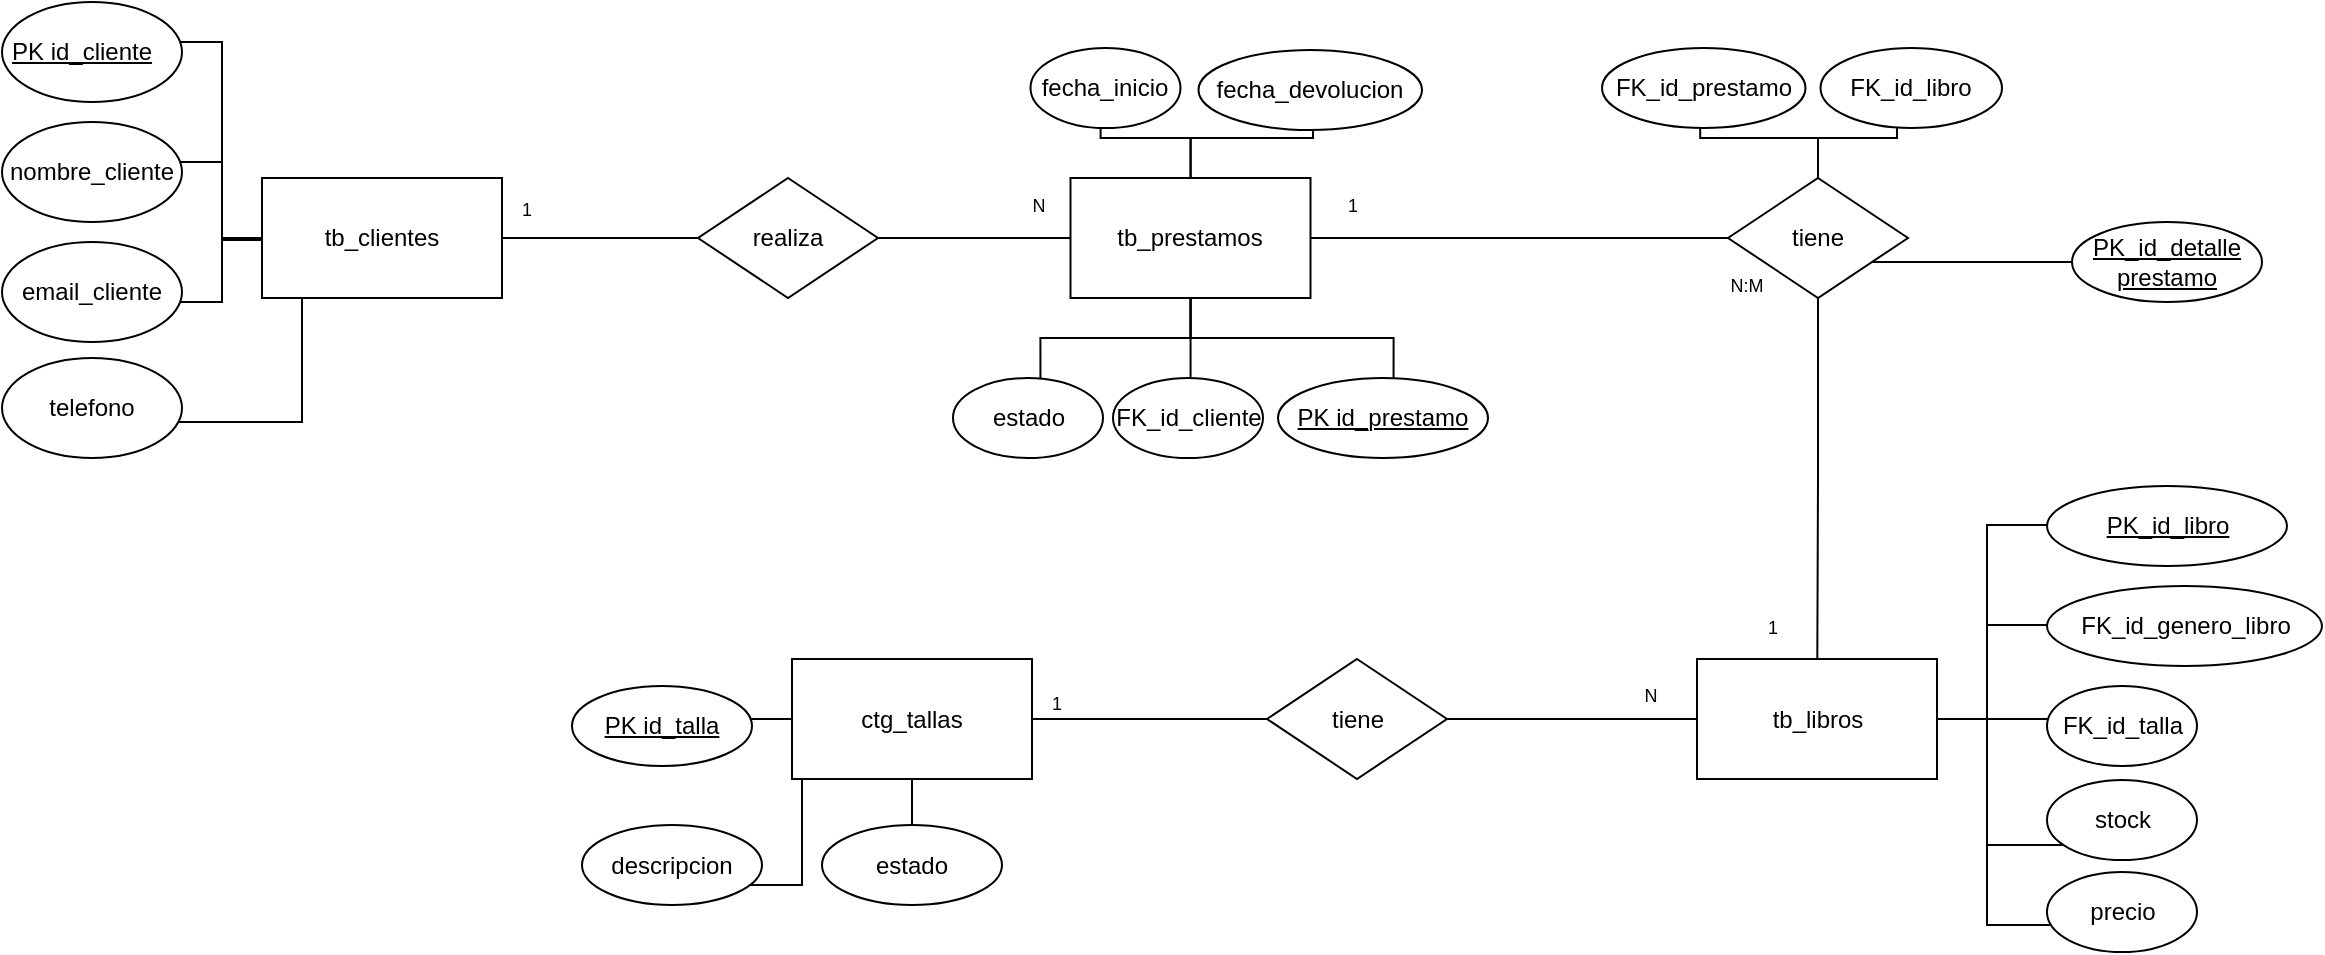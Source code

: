<mxfile version="23.1.7" type="github">
  <diagram id="R2lEEEUBdFMjLlhIrx00" name="Page-1">
    <mxGraphModel dx="3355" dy="1423" grid="1" gridSize="10" guides="1" tooltips="1" connect="1" arrows="1" fold="1" page="1" pageScale="1" pageWidth="850" pageHeight="1100" math="0" shadow="0" extFonts="Permanent Marker^https://fonts.googleapis.com/css?family=Permanent+Marker">
      <root>
        <mxCell id="0" />
        <mxCell id="1" parent="0" />
        <mxCell id="n2hWyiWzyWa_PL9sFiAs-1" value="realiza" style="rhombus;whiteSpace=wrap;html=1;" vertex="1" parent="1">
          <mxGeometry x="188" y="640" width="90" height="60" as="geometry" />
        </mxCell>
        <mxCell id="n2hWyiWzyWa_PL9sFiAs-2" value="tiene" style="rhombus;whiteSpace=wrap;html=1;" vertex="1" parent="1">
          <mxGeometry x="703" y="640" width="90" height="60" as="geometry" />
        </mxCell>
        <mxCell id="n2hWyiWzyWa_PL9sFiAs-3" value="tiene" style="rhombus;whiteSpace=wrap;html=1;" vertex="1" parent="1">
          <mxGeometry x="472.5" y="880.5" width="90" height="60" as="geometry" />
        </mxCell>
        <mxCell id="n2hWyiWzyWa_PL9sFiAs-5" style="edgeStyle=orthogonalEdgeStyle;rounded=0;orthogonalLoop=1;jettySize=auto;html=1;entryX=0.542;entryY=0.5;entryDx=0;entryDy=0;entryPerimeter=0;exitX=1;exitY=0.5;exitDx=0;exitDy=0;" edge="1" parent="1" source="n2hWyiWzyWa_PL9sFiAs-1" target="n2hWyiWzyWa_PL9sFiAs-21">
          <mxGeometry relative="1" as="geometry">
            <mxPoint x="266.75" y="670" as="sourcePoint" />
          </mxGeometry>
        </mxCell>
        <mxCell id="n2hWyiWzyWa_PL9sFiAs-6" style="edgeStyle=orthogonalEdgeStyle;rounded=0;orthogonalLoop=1;jettySize=auto;html=1;entryX=0.5;entryY=0.5;entryDx=0;entryDy=0;entryPerimeter=0;" edge="1" parent="1" source="n2hWyiWzyWa_PL9sFiAs-1" target="n2hWyiWzyWa_PL9sFiAs-22">
          <mxGeometry relative="1" as="geometry" />
        </mxCell>
        <mxCell id="n2hWyiWzyWa_PL9sFiAs-7" style="edgeStyle=orthogonalEdgeStyle;rounded=0;orthogonalLoop=1;jettySize=auto;html=1;entryX=0.625;entryY=0.5;entryDx=0;entryDy=0;entryPerimeter=0;" edge="1" parent="1" source="n2hWyiWzyWa_PL9sFiAs-2" target="n2hWyiWzyWa_PL9sFiAs-21">
          <mxGeometry relative="1" as="geometry" />
        </mxCell>
        <mxCell id="n2hWyiWzyWa_PL9sFiAs-9" style="edgeStyle=orthogonalEdgeStyle;rounded=0;orthogonalLoop=1;jettySize=auto;html=1;entryX=0.5;entryY=0.667;entryDx=0;entryDy=0;entryPerimeter=0;" edge="1" parent="1" source="n2hWyiWzyWa_PL9sFiAs-2" target="n2hWyiWzyWa_PL9sFiAs-20">
          <mxGeometry relative="1" as="geometry" />
        </mxCell>
        <mxCell id="n2hWyiWzyWa_PL9sFiAs-10" style="edgeStyle=orthogonalEdgeStyle;rounded=0;orthogonalLoop=1;jettySize=auto;html=1;entryX=0.292;entryY=0.5;entryDx=0;entryDy=0;entryPerimeter=0;exitX=1;exitY=0.5;exitDx=0;exitDy=0;" edge="1" parent="1" source="n2hWyiWzyWa_PL9sFiAs-3" target="n2hWyiWzyWa_PL9sFiAs-20">
          <mxGeometry relative="1" as="geometry">
            <mxPoint x="642.5" y="910.5" as="sourcePoint" />
          </mxGeometry>
        </mxCell>
        <mxCell id="n2hWyiWzyWa_PL9sFiAs-11" style="edgeStyle=orthogonalEdgeStyle;rounded=0;orthogonalLoop=1;jettySize=auto;html=1;entryX=0.625;entryY=0.5;entryDx=0;entryDy=0;entryPerimeter=0;" edge="1" parent="1" source="n2hWyiWzyWa_PL9sFiAs-3" target="n2hWyiWzyWa_PL9sFiAs-27">
          <mxGeometry relative="1" as="geometry" />
        </mxCell>
        <mxCell id="n2hWyiWzyWa_PL9sFiAs-20" value="tb_libros" style="rounded=0;whiteSpace=wrap;html=1;" vertex="1" parent="1">
          <mxGeometry x="687.5" y="880.5" width="120" height="60" as="geometry" />
        </mxCell>
        <mxCell id="n2hWyiWzyWa_PL9sFiAs-21" value="tb_prestamos" style="rounded=0;whiteSpace=wrap;html=1;" vertex="1" parent="1">
          <mxGeometry x="374.25" y="640" width="120" height="60" as="geometry" />
        </mxCell>
        <mxCell id="n2hWyiWzyWa_PL9sFiAs-22" value="tb_clientes" style="rounded=0;whiteSpace=wrap;html=1;" vertex="1" parent="1">
          <mxGeometry x="-30" y="640" width="120" height="60" as="geometry" />
        </mxCell>
        <mxCell id="n2hWyiWzyWa_PL9sFiAs-27" value="ctg_tallas" style="rounded=0;whiteSpace=wrap;html=1;" vertex="1" parent="1">
          <mxGeometry x="235" y="880.5" width="120" height="60" as="geometry" />
        </mxCell>
        <mxCell id="n2hWyiWzyWa_PL9sFiAs-46" style="edgeStyle=orthogonalEdgeStyle;rounded=0;orthogonalLoop=1;jettySize=auto;html=1;entryX=0.444;entryY=0.4;entryDx=0;entryDy=0;entryPerimeter=0;exitX=0;exitY=0.75;exitDx=0;exitDy=0;" edge="1" parent="1" target="n2hWyiWzyWa_PL9sFiAs-47" source="n2hWyiWzyWa_PL9sFiAs-22">
          <mxGeometry relative="1" as="geometry">
            <Array as="points">
              <mxPoint x="-30" y="671" />
              <mxPoint x="-50" y="671" />
              <mxPoint x="-50" y="572" />
            </Array>
            <mxPoint x="-30.0" y="802" as="sourcePoint" />
          </mxGeometry>
        </mxCell>
        <mxCell id="n2hWyiWzyWa_PL9sFiAs-47" value="&lt;u&gt;PK id_cliente&lt;span style=&quot;white-space: pre;&quot;&gt;&#x9;&lt;/span&gt;&lt;/u&gt;" style="ellipse;whiteSpace=wrap;html=1;" vertex="1" parent="1">
          <mxGeometry x="-160" y="552" width="90" height="50" as="geometry" />
        </mxCell>
        <mxCell id="n2hWyiWzyWa_PL9sFiAs-55" style="edgeStyle=orthogonalEdgeStyle;rounded=0;orthogonalLoop=1;jettySize=auto;html=1;entryX=0.533;entryY=0.5;entryDx=0;entryDy=0;entryPerimeter=0;" edge="1" parent="1" source="n2hWyiWzyWa_PL9sFiAs-2" target="n2hWyiWzyWa_PL9sFiAs-104">
          <mxGeometry relative="1" as="geometry">
            <Array as="points">
              <mxPoint x="770" y="682" />
              <mxPoint x="770" y="682" />
            </Array>
          </mxGeometry>
        </mxCell>
        <mxCell id="n2hWyiWzyWa_PL9sFiAs-56" style="edgeStyle=orthogonalEdgeStyle;rounded=0;orthogonalLoop=1;jettySize=auto;html=1;entryX=0.422;entryY=0.625;entryDx=0;entryDy=0;entryPerimeter=0;" edge="1" parent="1" source="n2hWyiWzyWa_PL9sFiAs-2" target="n2hWyiWzyWa_PL9sFiAs-102">
          <mxGeometry relative="1" as="geometry" />
        </mxCell>
        <mxCell id="n2hWyiWzyWa_PL9sFiAs-57" style="edgeStyle=orthogonalEdgeStyle;rounded=0;orthogonalLoop=1;jettySize=auto;html=1;entryX=0.483;entryY=0.375;entryDx=0;entryDy=0;entryPerimeter=0;" edge="1" parent="1" source="n2hWyiWzyWa_PL9sFiAs-2" target="n2hWyiWzyWa_PL9sFiAs-103">
          <mxGeometry relative="1" as="geometry" />
        </mxCell>
        <mxCell id="n2hWyiWzyWa_PL9sFiAs-58" style="edgeStyle=orthogonalEdgeStyle;rounded=0;orthogonalLoop=1;jettySize=auto;html=1;entryX=0.55;entryY=0.75;entryDx=0;entryDy=0;entryPerimeter=0;" edge="1" parent="1" source="n2hWyiWzyWa_PL9sFiAs-21" target="n2hWyiWzyWa_PL9sFiAs-98">
          <mxGeometry relative="1" as="geometry" />
        </mxCell>
        <mxCell id="n2hWyiWzyWa_PL9sFiAs-59" style="edgeStyle=orthogonalEdgeStyle;rounded=0;orthogonalLoop=1;jettySize=auto;html=1;entryX=0.517;entryY=0.75;entryDx=0;entryDy=0;entryPerimeter=0;" edge="1" parent="1" source="n2hWyiWzyWa_PL9sFiAs-21" target="n2hWyiWzyWa_PL9sFiAs-99">
          <mxGeometry relative="1" as="geometry" />
        </mxCell>
        <mxCell id="n2hWyiWzyWa_PL9sFiAs-60" style="edgeStyle=orthogonalEdgeStyle;rounded=0;orthogonalLoop=1;jettySize=auto;html=1;entryX=0.583;entryY=0.5;entryDx=0;entryDy=0;entryPerimeter=0;" edge="1" parent="1" source="n2hWyiWzyWa_PL9sFiAs-21" target="n2hWyiWzyWa_PL9sFiAs-101">
          <mxGeometry relative="1" as="geometry" />
        </mxCell>
        <mxCell id="n2hWyiWzyWa_PL9sFiAs-61" style="edgeStyle=orthogonalEdgeStyle;rounded=0;orthogonalLoop=1;jettySize=auto;html=1;entryX=0.512;entryY=0.6;entryDx=0;entryDy=0;entryPerimeter=0;" edge="1" parent="1" source="n2hWyiWzyWa_PL9sFiAs-21" target="n2hWyiWzyWa_PL9sFiAs-97">
          <mxGeometry relative="1" as="geometry" />
        </mxCell>
        <mxCell id="n2hWyiWzyWa_PL9sFiAs-62" style="edgeStyle=orthogonalEdgeStyle;rounded=0;orthogonalLoop=1;jettySize=auto;html=1;entryX=0.467;entryY=0.375;entryDx=0;entryDy=0;entryPerimeter=0;" edge="1" parent="1" source="n2hWyiWzyWa_PL9sFiAs-21" target="n2hWyiWzyWa_PL9sFiAs-100">
          <mxGeometry relative="1" as="geometry" />
        </mxCell>
        <mxCell id="n2hWyiWzyWa_PL9sFiAs-63" style="edgeStyle=orthogonalEdgeStyle;rounded=0;orthogonalLoop=1;jettySize=auto;html=1;entryX=0.533;entryY=0.413;entryDx=0;entryDy=0;entryPerimeter=0;" edge="1" parent="1" source="n2hWyiWzyWa_PL9sFiAs-20" target="n2hWyiWzyWa_PL9sFiAs-116">
          <mxGeometry relative="1" as="geometry" />
        </mxCell>
        <mxCell id="n2hWyiWzyWa_PL9sFiAs-64" style="edgeStyle=orthogonalEdgeStyle;rounded=0;orthogonalLoop=1;jettySize=auto;html=1;entryX=0.8;entryY=0.488;entryDx=0;entryDy=0;entryPerimeter=0;" edge="1" parent="1" source="n2hWyiWzyWa_PL9sFiAs-20" target="n2hWyiWzyWa_PL9sFiAs-112">
          <mxGeometry relative="1" as="geometry">
            <Array as="points">
              <mxPoint x="832.5" y="910.5" />
              <mxPoint x="832.5" y="863.5" />
            </Array>
          </mxGeometry>
        </mxCell>
        <mxCell id="n2hWyiWzyWa_PL9sFiAs-65" style="edgeStyle=orthogonalEdgeStyle;rounded=0;orthogonalLoop=1;jettySize=auto;html=1;entryX=0.444;entryY=0.488;entryDx=0;entryDy=0;entryPerimeter=0;" edge="1" parent="1" source="n2hWyiWzyWa_PL9sFiAs-20" target="n2hWyiWzyWa_PL9sFiAs-115">
          <mxGeometry relative="1" as="geometry">
            <Array as="points">
              <mxPoint x="832.5" y="910.5" />
              <mxPoint x="832.5" y="813.5" />
            </Array>
          </mxGeometry>
        </mxCell>
        <mxCell id="n2hWyiWzyWa_PL9sFiAs-66" style="edgeStyle=orthogonalEdgeStyle;rounded=0;orthogonalLoop=1;jettySize=auto;html=1;entryX=0.533;entryY=0.813;entryDx=0;entryDy=0;entryPerimeter=0;" edge="1" parent="1" source="n2hWyiWzyWa_PL9sFiAs-20" target="n2hWyiWzyWa_PL9sFiAs-113">
          <mxGeometry relative="1" as="geometry">
            <Array as="points">
              <mxPoint x="832.5" y="910.5" />
              <mxPoint x="832.5" y="973.5" />
            </Array>
          </mxGeometry>
        </mxCell>
        <mxCell id="n2hWyiWzyWa_PL9sFiAs-67" style="edgeStyle=orthogonalEdgeStyle;rounded=0;orthogonalLoop=1;jettySize=auto;html=1;entryX=0.4;entryY=0.663;entryDx=0;entryDy=0;entryPerimeter=0;" edge="1" parent="1" source="n2hWyiWzyWa_PL9sFiAs-20" target="n2hWyiWzyWa_PL9sFiAs-114">
          <mxGeometry relative="1" as="geometry">
            <Array as="points">
              <mxPoint x="832.5" y="910.5" />
              <mxPoint x="832.5" y="1013.5" />
            </Array>
          </mxGeometry>
        </mxCell>
        <mxCell id="n2hWyiWzyWa_PL9sFiAs-73" style="edgeStyle=orthogonalEdgeStyle;rounded=0;orthogonalLoop=1;jettySize=auto;html=1;entryX=0.5;entryY=0.75;entryDx=0;entryDy=0;entryPerimeter=0;" edge="1" parent="1" source="n2hWyiWzyWa_PL9sFiAs-27" target="n2hWyiWzyWa_PL9sFiAs-126">
          <mxGeometry relative="1" as="geometry" />
        </mxCell>
        <mxCell id="n2hWyiWzyWa_PL9sFiAs-74" style="edgeStyle=orthogonalEdgeStyle;rounded=0;orthogonalLoop=1;jettySize=auto;html=1;entryX=0.5;entryY=0.413;entryDx=0;entryDy=0;entryPerimeter=0;" edge="1" parent="1" source="n2hWyiWzyWa_PL9sFiAs-27" target="n2hWyiWzyWa_PL9sFiAs-122">
          <mxGeometry relative="1" as="geometry" />
        </mxCell>
        <mxCell id="n2hWyiWzyWa_PL9sFiAs-75" style="edgeStyle=orthogonalEdgeStyle;rounded=0;orthogonalLoop=1;jettySize=auto;html=1;entryX=0.556;entryY=0.75;entryDx=0;entryDy=0;entryPerimeter=0;" edge="1" parent="1" source="n2hWyiWzyWa_PL9sFiAs-27" target="n2hWyiWzyWa_PL9sFiAs-125">
          <mxGeometry relative="1" as="geometry">
            <Array as="points">
              <mxPoint x="240" y="993.5" />
            </Array>
          </mxGeometry>
        </mxCell>
        <mxCell id="n2hWyiWzyWa_PL9sFiAs-97" value="fecha_devolucion" style="ellipse;whiteSpace=wrap;html=1;" vertex="1" parent="1">
          <mxGeometry x="438.25" y="576" width="111.75" height="40" as="geometry" />
        </mxCell>
        <mxCell id="n2hWyiWzyWa_PL9sFiAs-98" value="&lt;u&gt;PK id_prestamo&lt;/u&gt;" style="ellipse;whiteSpace=wrap;html=1;" vertex="1" parent="1">
          <mxGeometry x="478" y="740" width="105" height="40" as="geometry" />
        </mxCell>
        <mxCell id="n2hWyiWzyWa_PL9sFiAs-99" value="FK_id_cliente" style="ellipse;whiteSpace=wrap;html=1;" vertex="1" parent="1">
          <mxGeometry x="395.5" y="740" width="75" height="40" as="geometry" />
        </mxCell>
        <mxCell id="n2hWyiWzyWa_PL9sFiAs-100" value="fecha_inicio" style="ellipse;whiteSpace=wrap;html=1;" vertex="1" parent="1">
          <mxGeometry x="354.25" y="575" width="75" height="40" as="geometry" />
        </mxCell>
        <mxCell id="n2hWyiWzyWa_PL9sFiAs-101" value="estado" style="ellipse;whiteSpace=wrap;html=1;" vertex="1" parent="1">
          <mxGeometry x="315.5" y="740" width="75" height="40" as="geometry" />
        </mxCell>
        <mxCell id="n2hWyiWzyWa_PL9sFiAs-102" value="FK_id_libro" style="ellipse;whiteSpace=wrap;html=1;" vertex="1" parent="1">
          <mxGeometry x="749.25" y="575" width="90.75" height="40" as="geometry" />
        </mxCell>
        <mxCell id="n2hWyiWzyWa_PL9sFiAs-103" value="FK_id_prestamo" style="ellipse;whiteSpace=wrap;html=1;" vertex="1" parent="1">
          <mxGeometry x="640" y="575" width="101.75" height="40" as="geometry" />
        </mxCell>
        <mxCell id="n2hWyiWzyWa_PL9sFiAs-104" value="&lt;u&gt;PK_id_detalle prestamo&lt;/u&gt;" style="ellipse;whiteSpace=wrap;html=1;" vertex="1" parent="1">
          <mxGeometry x="875" y="662" width="95" height="40" as="geometry" />
        </mxCell>
        <mxCell id="n2hWyiWzyWa_PL9sFiAs-112" value="FK_id_genero_libro" style="ellipse;whiteSpace=wrap;html=1;" vertex="1" parent="1">
          <mxGeometry x="862.5" y="844" width="137.5" height="40" as="geometry" />
        </mxCell>
        <mxCell id="n2hWyiWzyWa_PL9sFiAs-113" value="stock" style="ellipse;whiteSpace=wrap;html=1;" vertex="1" parent="1">
          <mxGeometry x="862.5" y="941" width="75" height="40" as="geometry" />
        </mxCell>
        <mxCell id="n2hWyiWzyWa_PL9sFiAs-114" value="precio" style="ellipse;whiteSpace=wrap;html=1;" vertex="1" parent="1">
          <mxGeometry x="862.5" y="987" width="75" height="40" as="geometry" />
        </mxCell>
        <mxCell id="n2hWyiWzyWa_PL9sFiAs-115" value="&lt;u&gt;PK_id_libro&lt;/u&gt;" style="ellipse;whiteSpace=wrap;html=1;" vertex="1" parent="1">
          <mxGeometry x="862.5" y="794" width="120" height="40" as="geometry" />
        </mxCell>
        <mxCell id="n2hWyiWzyWa_PL9sFiAs-116" value="FK_id_talla" style="ellipse;whiteSpace=wrap;html=1;" vertex="1" parent="1">
          <mxGeometry x="862.5" y="894" width="75" height="40" as="geometry" />
        </mxCell>
        <mxCell id="n2hWyiWzyWa_PL9sFiAs-122" value="&lt;u&gt;PK id_talla&lt;/u&gt;" style="ellipse;whiteSpace=wrap;html=1;" vertex="1" parent="1">
          <mxGeometry x="125" y="894" width="90" height="40" as="geometry" />
        </mxCell>
        <mxCell id="n2hWyiWzyWa_PL9sFiAs-125" value="descripcion" style="ellipse;whiteSpace=wrap;html=1;" vertex="1" parent="1">
          <mxGeometry x="130" y="963.5" width="90" height="40" as="geometry" />
        </mxCell>
        <mxCell id="n2hWyiWzyWa_PL9sFiAs-126" value="estado" style="ellipse;whiteSpace=wrap;html=1;" vertex="1" parent="1">
          <mxGeometry x="250" y="963.5" width="90" height="40" as="geometry" />
        </mxCell>
        <mxCell id="n2hWyiWzyWa_PL9sFiAs-152" value="&lt;font style=&quot;font-size: 9px;&quot;&gt;1&lt;/font&gt;" style="text;html=1;strokeColor=none;fillColor=none;align=center;verticalAlign=middle;whiteSpace=wrap;rounded=0;" vertex="1" parent="1">
          <mxGeometry x="90" y="647" width="25" height="15" as="geometry" />
        </mxCell>
        <mxCell id="n2hWyiWzyWa_PL9sFiAs-153" value="&lt;font style=&quot;font-size: 9px;&quot;&gt;N&lt;/font&gt;" style="text;html=1;strokeColor=none;fillColor=none;align=center;verticalAlign=middle;whiteSpace=wrap;rounded=0;" vertex="1" parent="1">
          <mxGeometry x="345.5" y="645" width="25" height="15" as="geometry" />
        </mxCell>
        <mxCell id="n2hWyiWzyWa_PL9sFiAs-154" value="&lt;font style=&quot;font-size: 9px;&quot;&gt;1&lt;/font&gt;" style="text;html=1;strokeColor=none;fillColor=none;align=center;verticalAlign=middle;whiteSpace=wrap;rounded=0;" vertex="1" parent="1">
          <mxGeometry x="503" y="645" width="25" height="15" as="geometry" />
        </mxCell>
        <mxCell id="n2hWyiWzyWa_PL9sFiAs-155" value="&lt;font style=&quot;font-size: 9px;&quot;&gt;N:M&lt;/font&gt;" style="text;html=1;strokeColor=none;fillColor=none;align=center;verticalAlign=middle;whiteSpace=wrap;rounded=0;" vertex="1" parent="1">
          <mxGeometry x="700" y="685" width="25" height="15" as="geometry" />
        </mxCell>
        <mxCell id="n2hWyiWzyWa_PL9sFiAs-157" value="&lt;font style=&quot;font-size: 9px;&quot;&gt;1&lt;/font&gt;" style="text;html=1;strokeColor=none;fillColor=none;align=center;verticalAlign=middle;whiteSpace=wrap;rounded=0;" vertex="1" parent="1">
          <mxGeometry x="712.5" y="856.5" width="25" height="15" as="geometry" />
        </mxCell>
        <mxCell id="n2hWyiWzyWa_PL9sFiAs-159" value="&lt;font style=&quot;font-size: 9px;&quot;&gt;N&lt;/font&gt;" style="text;html=1;strokeColor=none;fillColor=none;align=center;verticalAlign=middle;whiteSpace=wrap;rounded=0;" vertex="1" parent="1">
          <mxGeometry x="651.5" y="890" width="25" height="15" as="geometry" />
        </mxCell>
        <mxCell id="n2hWyiWzyWa_PL9sFiAs-162" value="&lt;font style=&quot;font-size: 9px;&quot;&gt;1&lt;/font&gt;" style="text;html=1;strokeColor=none;fillColor=none;align=center;verticalAlign=middle;whiteSpace=wrap;rounded=0;" vertex="1" parent="1">
          <mxGeometry x="355" y="894" width="25" height="15" as="geometry" />
        </mxCell>
        <mxCell id="n2hWyiWzyWa_PL9sFiAs-191" style="edgeStyle=orthogonalEdgeStyle;rounded=0;orthogonalLoop=1;jettySize=auto;html=1;entryX=0.522;entryY=0.4;entryDx=0;entryDy=0;entryPerimeter=0;" edge="1" parent="1" source="n2hWyiWzyWa_PL9sFiAs-22" target="n2hWyiWzyWa_PL9sFiAs-39">
          <mxGeometry relative="1" as="geometry" />
        </mxCell>
        <mxCell id="n2hWyiWzyWa_PL9sFiAs-39" value="nombre_cliente" style="ellipse;whiteSpace=wrap;html=1;" vertex="1" parent="1">
          <mxGeometry x="-160" y="612" width="90" height="50" as="geometry" />
        </mxCell>
        <mxCell id="n2hWyiWzyWa_PL9sFiAs-192" style="edgeStyle=orthogonalEdgeStyle;rounded=0;orthogonalLoop=1;jettySize=auto;html=1;entryX=0.522;entryY=0.6;entryDx=0;entryDy=0;entryPerimeter=0;" edge="1" parent="1" source="n2hWyiWzyWa_PL9sFiAs-22" target="n2hWyiWzyWa_PL9sFiAs-44">
          <mxGeometry relative="1" as="geometry" />
        </mxCell>
        <mxCell id="n2hWyiWzyWa_PL9sFiAs-193" style="edgeStyle=orthogonalEdgeStyle;rounded=0;orthogonalLoop=1;jettySize=auto;html=1;entryX=0.633;entryY=0.84;entryDx=0;entryDy=0;entryPerimeter=0;" edge="1" parent="1" source="n2hWyiWzyWa_PL9sFiAs-22" target="n2hWyiWzyWa_PL9sFiAs-43">
          <mxGeometry relative="1" as="geometry">
            <Array as="points">
              <mxPoint x="-10" y="762" />
              <mxPoint x="-103" y="762" />
            </Array>
          </mxGeometry>
        </mxCell>
        <mxCell id="n2hWyiWzyWa_PL9sFiAs-43" value="telefono" style="ellipse;whiteSpace=wrap;html=1;" vertex="1" parent="1">
          <mxGeometry x="-160" y="730" width="90" height="50" as="geometry" />
        </mxCell>
        <mxCell id="n2hWyiWzyWa_PL9sFiAs-44" value="email_cliente" style="ellipse;whiteSpace=wrap;html=1;" vertex="1" parent="1">
          <mxGeometry x="-160" y="672" width="90" height="50" as="geometry" />
        </mxCell>
      </root>
    </mxGraphModel>
  </diagram>
</mxfile>
